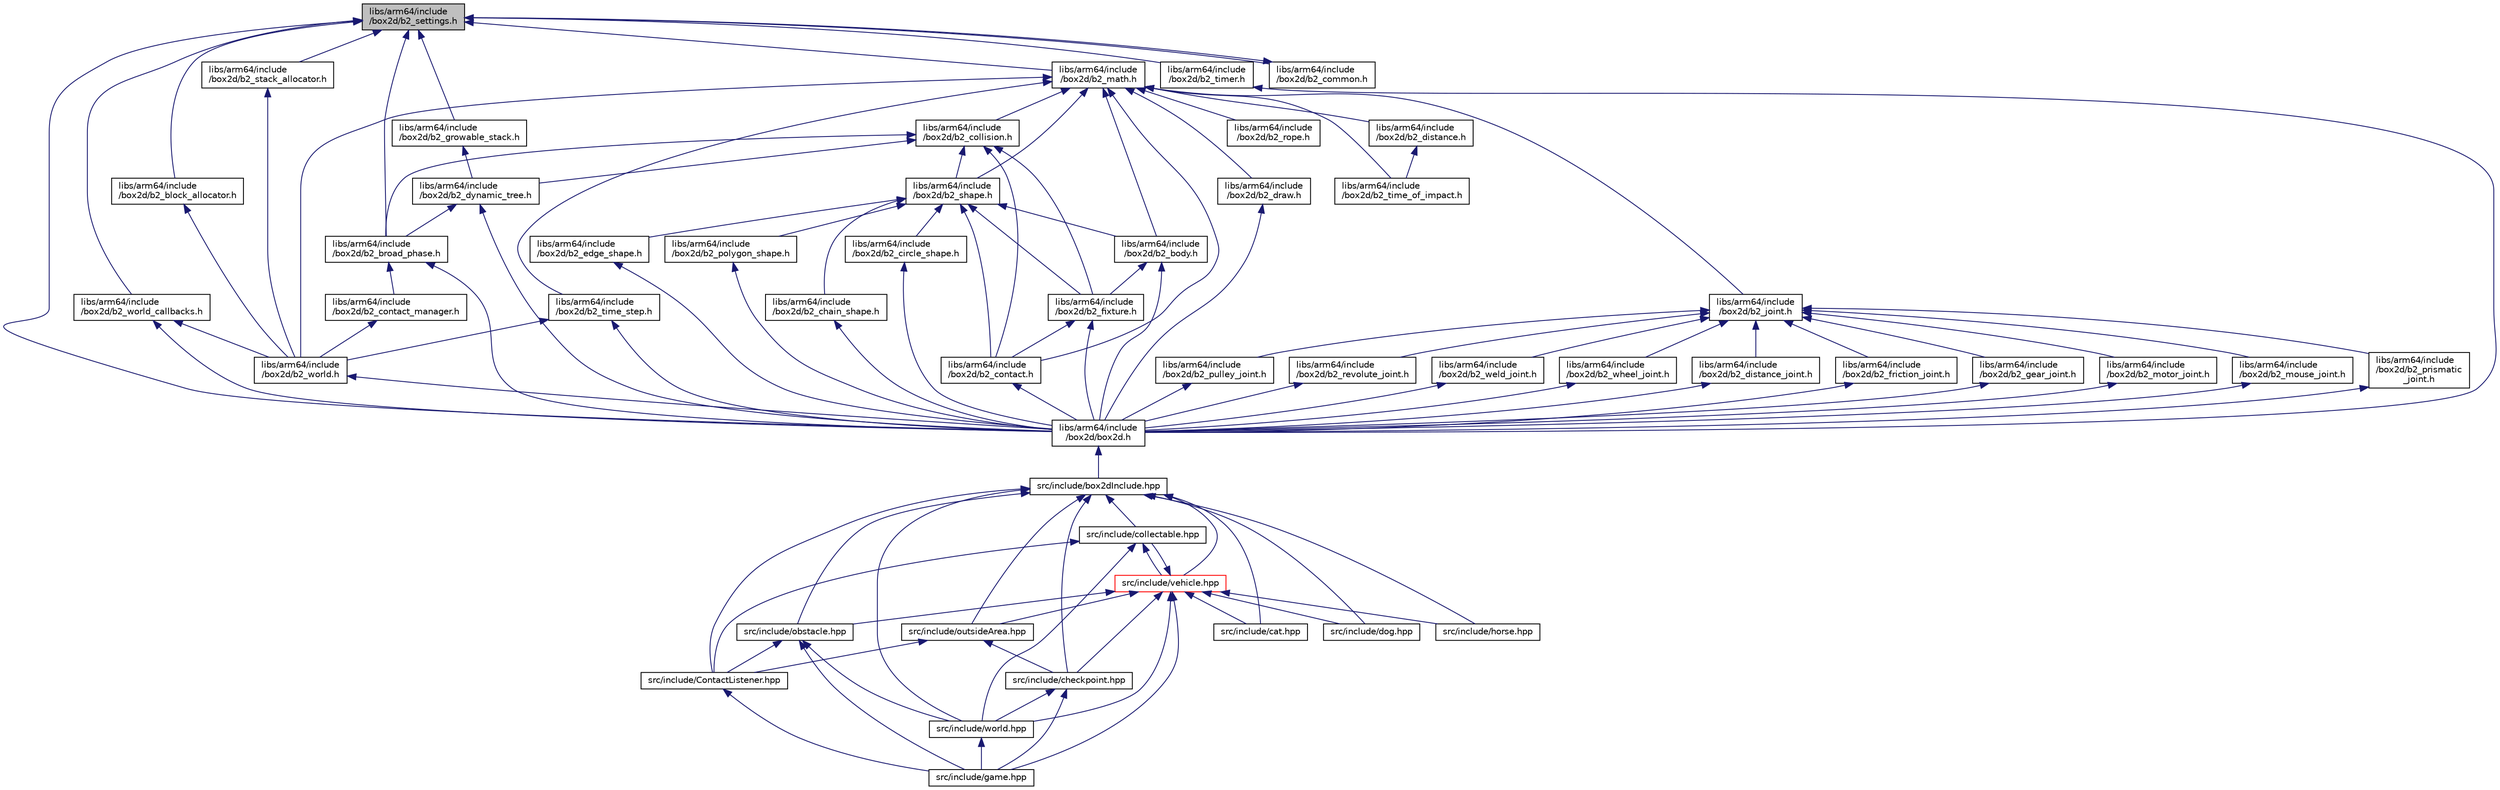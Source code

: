 digraph "libs/arm64/include/box2d/b2_settings.h"
{
 // LATEX_PDF_SIZE
  edge [fontname="Helvetica",fontsize="10",labelfontname="Helvetica",labelfontsize="10"];
  node [fontname="Helvetica",fontsize="10",shape=record];
  Node1 [label="libs/arm64/include\l/box2d/b2_settings.h",height=0.2,width=0.4,color="black", fillcolor="grey75", style="filled", fontcolor="black",tooltip=" "];
  Node1 -> Node2 [dir="back",color="midnightblue",fontsize="10",style="solid",fontname="Helvetica"];
  Node2 [label="libs/arm64/include\l/box2d/b2_block_allocator.h",height=0.2,width=0.4,color="black", fillcolor="white", style="filled",URL="$arm64_2include_2box2d_2b2__block__allocator_8h_source.html",tooltip=" "];
  Node2 -> Node3 [dir="back",color="midnightblue",fontsize="10",style="solid",fontname="Helvetica"];
  Node3 [label="libs/arm64/include\l/box2d/b2_world.h",height=0.2,width=0.4,color="black", fillcolor="white", style="filled",URL="$arm64_2include_2box2d_2b2__world_8h_source.html",tooltip=" "];
  Node3 -> Node4 [dir="back",color="midnightblue",fontsize="10",style="solid",fontname="Helvetica"];
  Node4 [label="libs/arm64/include\l/box2d/box2d.h",height=0.2,width=0.4,color="black", fillcolor="white", style="filled",URL="$arm64_2include_2box2d_2box2d_8h_source.html",tooltip=" "];
  Node4 -> Node5 [dir="back",color="midnightblue",fontsize="10",style="solid",fontname="Helvetica"];
  Node5 [label="src/include/box2dInclude.hpp",height=0.2,width=0.4,color="black", fillcolor="white", style="filled",URL="$box2dInclude_8hpp_source.html",tooltip=" "];
  Node5 -> Node6 [dir="back",color="midnightblue",fontsize="10",style="solid",fontname="Helvetica"];
  Node6 [label="src/include/cat.hpp",height=0.2,width=0.4,color="black", fillcolor="white", style="filled",URL="$cat_8hpp_source.html",tooltip=" "];
  Node5 -> Node7 [dir="back",color="midnightblue",fontsize="10",style="solid",fontname="Helvetica"];
  Node7 [label="src/include/checkpoint.hpp",height=0.2,width=0.4,color="black", fillcolor="white", style="filled",URL="$checkpoint_8hpp_source.html",tooltip=" "];
  Node7 -> Node8 [dir="back",color="midnightblue",fontsize="10",style="solid",fontname="Helvetica"];
  Node8 [label="src/include/game.hpp",height=0.2,width=0.4,color="black", fillcolor="white", style="filled",URL="$game_8hpp_source.html",tooltip=" "];
  Node7 -> Node9 [dir="back",color="midnightblue",fontsize="10",style="solid",fontname="Helvetica"];
  Node9 [label="src/include/world.hpp",height=0.2,width=0.4,color="black", fillcolor="white", style="filled",URL="$world_8hpp_source.html",tooltip=" "];
  Node9 -> Node8 [dir="back",color="midnightblue",fontsize="10",style="solid",fontname="Helvetica"];
  Node5 -> Node10 [dir="back",color="midnightblue",fontsize="10",style="solid",fontname="Helvetica"];
  Node10 [label="src/include/collectable.hpp",height=0.2,width=0.4,color="black", fillcolor="white", style="filled",URL="$collectable_8hpp_source.html",tooltip=" "];
  Node10 -> Node11 [dir="back",color="midnightblue",fontsize="10",style="solid",fontname="Helvetica"];
  Node11 [label="src/include/ContactListener.hpp",height=0.2,width=0.4,color="black", fillcolor="white", style="filled",URL="$ContactListener_8hpp_source.html",tooltip=" "];
  Node11 -> Node8 [dir="back",color="midnightblue",fontsize="10",style="solid",fontname="Helvetica"];
  Node10 -> Node12 [dir="back",color="midnightblue",fontsize="10",style="solid",fontname="Helvetica"];
  Node12 [label="src/include/vehicle.hpp",height=0.2,width=0.4,color="red", fillcolor="white", style="filled",URL="$vehicle_8hpp_source.html",tooltip=" "];
  Node12 -> Node6 [dir="back",color="midnightblue",fontsize="10",style="solid",fontname="Helvetica"];
  Node12 -> Node7 [dir="back",color="midnightblue",fontsize="10",style="solid",fontname="Helvetica"];
  Node12 -> Node10 [dir="back",color="midnightblue",fontsize="10",style="solid",fontname="Helvetica"];
  Node12 -> Node13 [dir="back",color="midnightblue",fontsize="10",style="solid",fontname="Helvetica"];
  Node13 [label="src/include/dog.hpp",height=0.2,width=0.4,color="black", fillcolor="white", style="filled",URL="$dog_8hpp_source.html",tooltip=" "];
  Node12 -> Node8 [dir="back",color="midnightblue",fontsize="10",style="solid",fontname="Helvetica"];
  Node12 -> Node14 [dir="back",color="midnightblue",fontsize="10",style="solid",fontname="Helvetica"];
  Node14 [label="src/include/horse.hpp",height=0.2,width=0.4,color="black", fillcolor="white", style="filled",URL="$horse_8hpp_source.html",tooltip=" "];
  Node12 -> Node16 [dir="back",color="midnightblue",fontsize="10",style="solid",fontname="Helvetica"];
  Node16 [label="src/include/obstacle.hpp",height=0.2,width=0.4,color="black", fillcolor="white", style="filled",URL="$obstacle_8hpp_source.html",tooltip=" "];
  Node16 -> Node11 [dir="back",color="midnightblue",fontsize="10",style="solid",fontname="Helvetica"];
  Node16 -> Node8 [dir="back",color="midnightblue",fontsize="10",style="solid",fontname="Helvetica"];
  Node16 -> Node9 [dir="back",color="midnightblue",fontsize="10",style="solid",fontname="Helvetica"];
  Node12 -> Node17 [dir="back",color="midnightblue",fontsize="10",style="solid",fontname="Helvetica"];
  Node17 [label="src/include/outsideArea.hpp",height=0.2,width=0.4,color="black", fillcolor="white", style="filled",URL="$outsideArea_8hpp_source.html",tooltip=" "];
  Node17 -> Node7 [dir="back",color="midnightblue",fontsize="10",style="solid",fontname="Helvetica"];
  Node17 -> Node11 [dir="back",color="midnightblue",fontsize="10",style="solid",fontname="Helvetica"];
  Node12 -> Node9 [dir="back",color="midnightblue",fontsize="10",style="solid",fontname="Helvetica"];
  Node10 -> Node9 [dir="back",color="midnightblue",fontsize="10",style="solid",fontname="Helvetica"];
  Node5 -> Node11 [dir="back",color="midnightblue",fontsize="10",style="solid",fontname="Helvetica"];
  Node5 -> Node13 [dir="back",color="midnightblue",fontsize="10",style="solid",fontname="Helvetica"];
  Node5 -> Node14 [dir="back",color="midnightblue",fontsize="10",style="solid",fontname="Helvetica"];
  Node5 -> Node16 [dir="back",color="midnightblue",fontsize="10",style="solid",fontname="Helvetica"];
  Node5 -> Node17 [dir="back",color="midnightblue",fontsize="10",style="solid",fontname="Helvetica"];
  Node5 -> Node12 [dir="back",color="midnightblue",fontsize="10",style="solid",fontname="Helvetica"];
  Node5 -> Node9 [dir="back",color="midnightblue",fontsize="10",style="solid",fontname="Helvetica"];
  Node1 -> Node20 [dir="back",color="midnightblue",fontsize="10",style="solid",fontname="Helvetica"];
  Node20 [label="libs/arm64/include\l/box2d/b2_broad_phase.h",height=0.2,width=0.4,color="black", fillcolor="white", style="filled",URL="$arm64_2include_2box2d_2b2__broad__phase_8h_source.html",tooltip=" "];
  Node20 -> Node21 [dir="back",color="midnightblue",fontsize="10",style="solid",fontname="Helvetica"];
  Node21 [label="libs/arm64/include\l/box2d/b2_contact_manager.h",height=0.2,width=0.4,color="black", fillcolor="white", style="filled",URL="$arm64_2include_2box2d_2b2__contact__manager_8h_source.html",tooltip=" "];
  Node21 -> Node3 [dir="back",color="midnightblue",fontsize="10",style="solid",fontname="Helvetica"];
  Node20 -> Node4 [dir="back",color="midnightblue",fontsize="10",style="solid",fontname="Helvetica"];
  Node1 -> Node22 [dir="back",color="midnightblue",fontsize="10",style="solid",fontname="Helvetica"];
  Node22 [label="libs/arm64/include\l/box2d/b2_common.h",height=0.2,width=0.4,color="black", fillcolor="white", style="filled",URL="$arm64_2include_2box2d_2b2__common_8h.html",tooltip=" "];
  Node22 -> Node1 [dir="back",color="midnightblue",fontsize="10",style="solid",fontname="Helvetica"];
  Node1 -> Node23 [dir="back",color="midnightblue",fontsize="10",style="solid",fontname="Helvetica"];
  Node23 [label="libs/arm64/include\l/box2d/b2_growable_stack.h",height=0.2,width=0.4,color="black", fillcolor="white", style="filled",URL="$arm64_2include_2box2d_2b2__growable__stack_8h_source.html",tooltip=" "];
  Node23 -> Node24 [dir="back",color="midnightblue",fontsize="10",style="solid",fontname="Helvetica"];
  Node24 [label="libs/arm64/include\l/box2d/b2_dynamic_tree.h",height=0.2,width=0.4,color="black", fillcolor="white", style="filled",URL="$arm64_2include_2box2d_2b2__dynamic__tree_8h_source.html",tooltip=" "];
  Node24 -> Node20 [dir="back",color="midnightblue",fontsize="10",style="solid",fontname="Helvetica"];
  Node24 -> Node4 [dir="back",color="midnightblue",fontsize="10",style="solid",fontname="Helvetica"];
  Node1 -> Node25 [dir="back",color="midnightblue",fontsize="10",style="solid",fontname="Helvetica"];
  Node25 [label="libs/arm64/include\l/box2d/b2_math.h",height=0.2,width=0.4,color="black", fillcolor="white", style="filled",URL="$arm64_2include_2box2d_2b2__math_8h_source.html",tooltip=" "];
  Node25 -> Node26 [dir="back",color="midnightblue",fontsize="10",style="solid",fontname="Helvetica"];
  Node26 [label="libs/arm64/include\l/box2d/b2_body.h",height=0.2,width=0.4,color="black", fillcolor="white", style="filled",URL="$arm64_2include_2box2d_2b2__body_8h_source.html",tooltip=" "];
  Node26 -> Node27 [dir="back",color="midnightblue",fontsize="10",style="solid",fontname="Helvetica"];
  Node27 [label="libs/arm64/include\l/box2d/b2_fixture.h",height=0.2,width=0.4,color="black", fillcolor="white", style="filled",URL="$arm64_2include_2box2d_2b2__fixture_8h_source.html",tooltip=" "];
  Node27 -> Node28 [dir="back",color="midnightblue",fontsize="10",style="solid",fontname="Helvetica"];
  Node28 [label="libs/arm64/include\l/box2d/b2_contact.h",height=0.2,width=0.4,color="black", fillcolor="white", style="filled",URL="$arm64_2include_2box2d_2b2__contact_8h_source.html",tooltip=" "];
  Node28 -> Node4 [dir="back",color="midnightblue",fontsize="10",style="solid",fontname="Helvetica"];
  Node27 -> Node4 [dir="back",color="midnightblue",fontsize="10",style="solid",fontname="Helvetica"];
  Node26 -> Node4 [dir="back",color="midnightblue",fontsize="10",style="solid",fontname="Helvetica"];
  Node25 -> Node29 [dir="back",color="midnightblue",fontsize="10",style="solid",fontname="Helvetica"];
  Node29 [label="libs/arm64/include\l/box2d/b2_collision.h",height=0.2,width=0.4,color="black", fillcolor="white", style="filled",URL="$arm64_2include_2box2d_2b2__collision_8h.html",tooltip=" "];
  Node29 -> Node20 [dir="back",color="midnightblue",fontsize="10",style="solid",fontname="Helvetica"];
  Node29 -> Node28 [dir="back",color="midnightblue",fontsize="10",style="solid",fontname="Helvetica"];
  Node29 -> Node24 [dir="back",color="midnightblue",fontsize="10",style="solid",fontname="Helvetica"];
  Node29 -> Node27 [dir="back",color="midnightblue",fontsize="10",style="solid",fontname="Helvetica"];
  Node29 -> Node30 [dir="back",color="midnightblue",fontsize="10",style="solid",fontname="Helvetica"];
  Node30 [label="libs/arm64/include\l/box2d/b2_shape.h",height=0.2,width=0.4,color="black", fillcolor="white", style="filled",URL="$arm64_2include_2box2d_2b2__shape_8h_source.html",tooltip=" "];
  Node30 -> Node26 [dir="back",color="midnightblue",fontsize="10",style="solid",fontname="Helvetica"];
  Node30 -> Node31 [dir="back",color="midnightblue",fontsize="10",style="solid",fontname="Helvetica"];
  Node31 [label="libs/arm64/include\l/box2d/b2_chain_shape.h",height=0.2,width=0.4,color="black", fillcolor="white", style="filled",URL="$arm64_2include_2box2d_2b2__chain__shape_8h_source.html",tooltip=" "];
  Node31 -> Node4 [dir="back",color="midnightblue",fontsize="10",style="solid",fontname="Helvetica"];
  Node30 -> Node32 [dir="back",color="midnightblue",fontsize="10",style="solid",fontname="Helvetica"];
  Node32 [label="libs/arm64/include\l/box2d/b2_circle_shape.h",height=0.2,width=0.4,color="black", fillcolor="white", style="filled",URL="$arm64_2include_2box2d_2b2__circle__shape_8h_source.html",tooltip=" "];
  Node32 -> Node4 [dir="back",color="midnightblue",fontsize="10",style="solid",fontname="Helvetica"];
  Node30 -> Node28 [dir="back",color="midnightblue",fontsize="10",style="solid",fontname="Helvetica"];
  Node30 -> Node33 [dir="back",color="midnightblue",fontsize="10",style="solid",fontname="Helvetica"];
  Node33 [label="libs/arm64/include\l/box2d/b2_edge_shape.h",height=0.2,width=0.4,color="black", fillcolor="white", style="filled",URL="$arm64_2include_2box2d_2b2__edge__shape_8h_source.html",tooltip=" "];
  Node33 -> Node4 [dir="back",color="midnightblue",fontsize="10",style="solid",fontname="Helvetica"];
  Node30 -> Node27 [dir="back",color="midnightblue",fontsize="10",style="solid",fontname="Helvetica"];
  Node30 -> Node34 [dir="back",color="midnightblue",fontsize="10",style="solid",fontname="Helvetica"];
  Node34 [label="libs/arm64/include\l/box2d/b2_polygon_shape.h",height=0.2,width=0.4,color="black", fillcolor="white", style="filled",URL="$arm64_2include_2box2d_2b2__polygon__shape_8h_source.html",tooltip=" "];
  Node34 -> Node4 [dir="back",color="midnightblue",fontsize="10",style="solid",fontname="Helvetica"];
  Node25 -> Node28 [dir="back",color="midnightblue",fontsize="10",style="solid",fontname="Helvetica"];
  Node25 -> Node35 [dir="back",color="midnightblue",fontsize="10",style="solid",fontname="Helvetica"];
  Node35 [label="libs/arm64/include\l/box2d/b2_distance.h",height=0.2,width=0.4,color="black", fillcolor="white", style="filled",URL="$arm64_2include_2box2d_2b2__distance_8h_source.html",tooltip=" "];
  Node35 -> Node36 [dir="back",color="midnightblue",fontsize="10",style="solid",fontname="Helvetica"];
  Node36 [label="libs/arm64/include\l/box2d/b2_time_of_impact.h",height=0.2,width=0.4,color="black", fillcolor="white", style="filled",URL="$arm64_2include_2box2d_2b2__time__of__impact_8h_source.html",tooltip=" "];
  Node25 -> Node37 [dir="back",color="midnightblue",fontsize="10",style="solid",fontname="Helvetica"];
  Node37 [label="libs/arm64/include\l/box2d/b2_draw.h",height=0.2,width=0.4,color="black", fillcolor="white", style="filled",URL="$arm64_2include_2box2d_2b2__draw_8h_source.html",tooltip=" "];
  Node37 -> Node4 [dir="back",color="midnightblue",fontsize="10",style="solid",fontname="Helvetica"];
  Node25 -> Node38 [dir="back",color="midnightblue",fontsize="10",style="solid",fontname="Helvetica"];
  Node38 [label="libs/arm64/include\l/box2d/b2_joint.h",height=0.2,width=0.4,color="black", fillcolor="white", style="filled",URL="$arm64_2include_2box2d_2b2__joint_8h_source.html",tooltip=" "];
  Node38 -> Node39 [dir="back",color="midnightblue",fontsize="10",style="solid",fontname="Helvetica"];
  Node39 [label="libs/arm64/include\l/box2d/b2_distance_joint.h",height=0.2,width=0.4,color="black", fillcolor="white", style="filled",URL="$arm64_2include_2box2d_2b2__distance__joint_8h_source.html",tooltip=" "];
  Node39 -> Node4 [dir="back",color="midnightblue",fontsize="10",style="solid",fontname="Helvetica"];
  Node38 -> Node40 [dir="back",color="midnightblue",fontsize="10",style="solid",fontname="Helvetica"];
  Node40 [label="libs/arm64/include\l/box2d/b2_friction_joint.h",height=0.2,width=0.4,color="black", fillcolor="white", style="filled",URL="$arm64_2include_2box2d_2b2__friction__joint_8h_source.html",tooltip=" "];
  Node40 -> Node4 [dir="back",color="midnightblue",fontsize="10",style="solid",fontname="Helvetica"];
  Node38 -> Node41 [dir="back",color="midnightblue",fontsize="10",style="solid",fontname="Helvetica"];
  Node41 [label="libs/arm64/include\l/box2d/b2_gear_joint.h",height=0.2,width=0.4,color="black", fillcolor="white", style="filled",URL="$arm64_2include_2box2d_2b2__gear__joint_8h_source.html",tooltip=" "];
  Node41 -> Node4 [dir="back",color="midnightblue",fontsize="10",style="solid",fontname="Helvetica"];
  Node38 -> Node42 [dir="back",color="midnightblue",fontsize="10",style="solid",fontname="Helvetica"];
  Node42 [label="libs/arm64/include\l/box2d/b2_motor_joint.h",height=0.2,width=0.4,color="black", fillcolor="white", style="filled",URL="$arm64_2include_2box2d_2b2__motor__joint_8h_source.html",tooltip=" "];
  Node42 -> Node4 [dir="back",color="midnightblue",fontsize="10",style="solid",fontname="Helvetica"];
  Node38 -> Node43 [dir="back",color="midnightblue",fontsize="10",style="solid",fontname="Helvetica"];
  Node43 [label="libs/arm64/include\l/box2d/b2_mouse_joint.h",height=0.2,width=0.4,color="black", fillcolor="white", style="filled",URL="$arm64_2include_2box2d_2b2__mouse__joint_8h_source.html",tooltip=" "];
  Node43 -> Node4 [dir="back",color="midnightblue",fontsize="10",style="solid",fontname="Helvetica"];
  Node38 -> Node44 [dir="back",color="midnightblue",fontsize="10",style="solid",fontname="Helvetica"];
  Node44 [label="libs/arm64/include\l/box2d/b2_prismatic\l_joint.h",height=0.2,width=0.4,color="black", fillcolor="white", style="filled",URL="$arm64_2include_2box2d_2b2__prismatic__joint_8h_source.html",tooltip=" "];
  Node44 -> Node4 [dir="back",color="midnightblue",fontsize="10",style="solid",fontname="Helvetica"];
  Node38 -> Node45 [dir="back",color="midnightblue",fontsize="10",style="solid",fontname="Helvetica"];
  Node45 [label="libs/arm64/include\l/box2d/b2_pulley_joint.h",height=0.2,width=0.4,color="black", fillcolor="white", style="filled",URL="$arm64_2include_2box2d_2b2__pulley__joint_8h_source.html",tooltip=" "];
  Node45 -> Node4 [dir="back",color="midnightblue",fontsize="10",style="solid",fontname="Helvetica"];
  Node38 -> Node46 [dir="back",color="midnightblue",fontsize="10",style="solid",fontname="Helvetica"];
  Node46 [label="libs/arm64/include\l/box2d/b2_revolute_joint.h",height=0.2,width=0.4,color="black", fillcolor="white", style="filled",URL="$arm64_2include_2box2d_2b2__revolute__joint_8h_source.html",tooltip=" "];
  Node46 -> Node4 [dir="back",color="midnightblue",fontsize="10",style="solid",fontname="Helvetica"];
  Node38 -> Node47 [dir="back",color="midnightblue",fontsize="10",style="solid",fontname="Helvetica"];
  Node47 [label="libs/arm64/include\l/box2d/b2_weld_joint.h",height=0.2,width=0.4,color="black", fillcolor="white", style="filled",URL="$arm64_2include_2box2d_2b2__weld__joint_8h_source.html",tooltip=" "];
  Node47 -> Node4 [dir="back",color="midnightblue",fontsize="10",style="solid",fontname="Helvetica"];
  Node38 -> Node48 [dir="back",color="midnightblue",fontsize="10",style="solid",fontname="Helvetica"];
  Node48 [label="libs/arm64/include\l/box2d/b2_wheel_joint.h",height=0.2,width=0.4,color="black", fillcolor="white", style="filled",URL="$arm64_2include_2box2d_2b2__wheel__joint_8h_source.html",tooltip=" "];
  Node48 -> Node4 [dir="back",color="midnightblue",fontsize="10",style="solid",fontname="Helvetica"];
  Node25 -> Node49 [dir="back",color="midnightblue",fontsize="10",style="solid",fontname="Helvetica"];
  Node49 [label="libs/arm64/include\l/box2d/b2_rope.h",height=0.2,width=0.4,color="black", fillcolor="white", style="filled",URL="$arm64_2include_2box2d_2b2__rope_8h_source.html",tooltip=" "];
  Node25 -> Node30 [dir="back",color="midnightblue",fontsize="10",style="solid",fontname="Helvetica"];
  Node25 -> Node36 [dir="back",color="midnightblue",fontsize="10",style="solid",fontname="Helvetica"];
  Node25 -> Node50 [dir="back",color="midnightblue",fontsize="10",style="solid",fontname="Helvetica"];
  Node50 [label="libs/arm64/include\l/box2d/b2_time_step.h",height=0.2,width=0.4,color="black", fillcolor="white", style="filled",URL="$arm64_2include_2box2d_2b2__time__step_8h_source.html",tooltip=" "];
  Node50 -> Node3 [dir="back",color="midnightblue",fontsize="10",style="solid",fontname="Helvetica"];
  Node50 -> Node4 [dir="back",color="midnightblue",fontsize="10",style="solid",fontname="Helvetica"];
  Node25 -> Node3 [dir="back",color="midnightblue",fontsize="10",style="solid",fontname="Helvetica"];
  Node1 -> Node51 [dir="back",color="midnightblue",fontsize="10",style="solid",fontname="Helvetica"];
  Node51 [label="libs/arm64/include\l/box2d/b2_stack_allocator.h",height=0.2,width=0.4,color="black", fillcolor="white", style="filled",URL="$arm64_2include_2box2d_2b2__stack__allocator_8h_source.html",tooltip=" "];
  Node51 -> Node3 [dir="back",color="midnightblue",fontsize="10",style="solid",fontname="Helvetica"];
  Node1 -> Node52 [dir="back",color="midnightblue",fontsize="10",style="solid",fontname="Helvetica"];
  Node52 [label="libs/arm64/include\l/box2d/b2_timer.h",height=0.2,width=0.4,color="black", fillcolor="white", style="filled",URL="$arm64_2include_2box2d_2b2__timer_8h_source.html",tooltip=" "];
  Node52 -> Node4 [dir="back",color="midnightblue",fontsize="10",style="solid",fontname="Helvetica"];
  Node1 -> Node53 [dir="back",color="midnightblue",fontsize="10",style="solid",fontname="Helvetica"];
  Node53 [label="libs/arm64/include\l/box2d/b2_world_callbacks.h",height=0.2,width=0.4,color="black", fillcolor="white", style="filled",URL="$arm64_2include_2box2d_2b2__world__callbacks_8h_source.html",tooltip=" "];
  Node53 -> Node3 [dir="back",color="midnightblue",fontsize="10",style="solid",fontname="Helvetica"];
  Node53 -> Node4 [dir="back",color="midnightblue",fontsize="10",style="solid",fontname="Helvetica"];
  Node1 -> Node4 [dir="back",color="midnightblue",fontsize="10",style="solid",fontname="Helvetica"];
}
